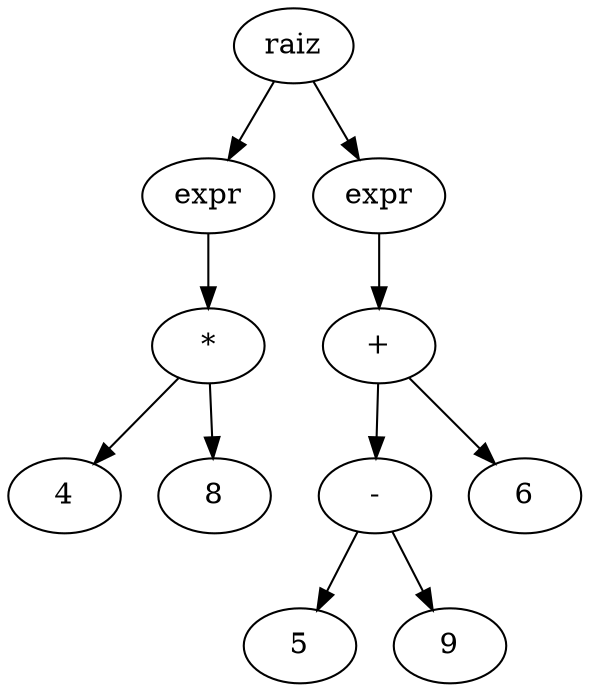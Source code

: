 digraph arbol{
{0 [label="raiz"]}->{1 [label="expr"]}
{1}->{2 [label="*"]}
{2}->{3 [label="4"]}
{2}->{4 [label="8"]}
{0 [label="raiz"]}->{5 [label="expr"]}
{5}->{6 [label="+"]}
{6}->{7 [label="-"]}
{7}->{8 [label="5"]}
{7}->{9 [label="9"]}
{6}->{10 [label="6"]}

}